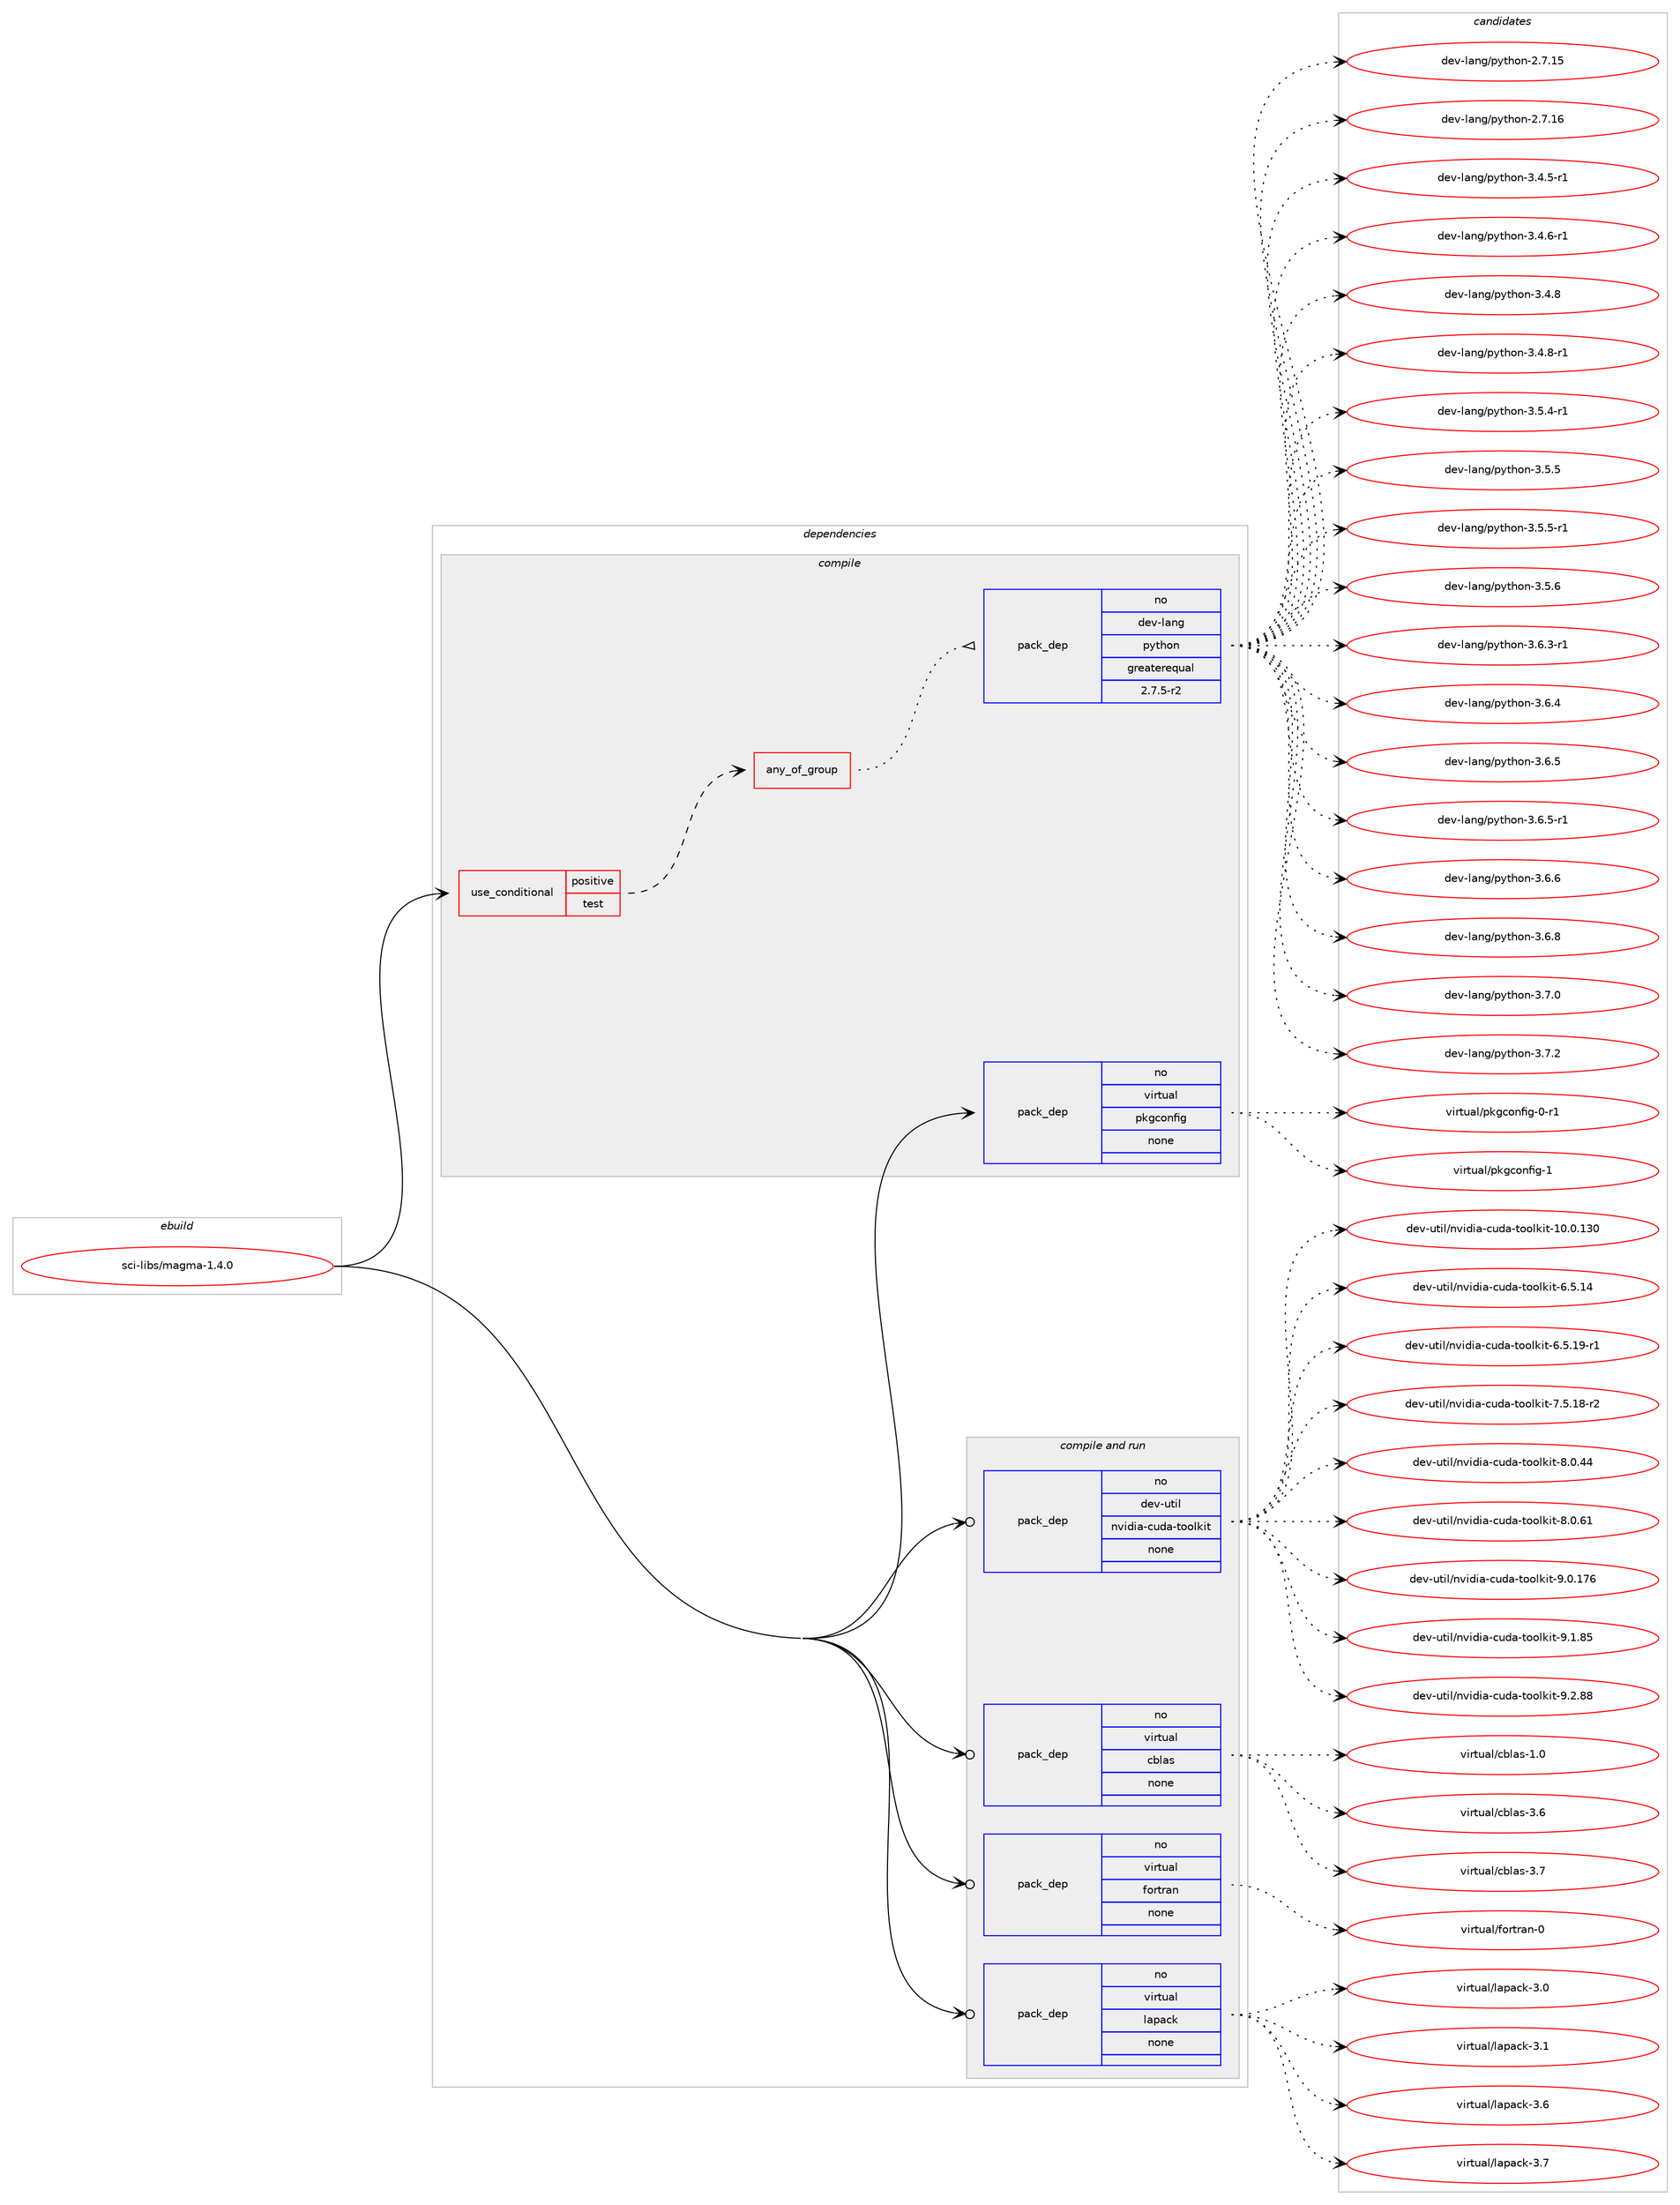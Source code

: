digraph prolog {

# *************
# Graph options
# *************

newrank=true;
concentrate=true;
compound=true;
graph [rankdir=LR,fontname=Helvetica,fontsize=10,ranksep=1.5];#, ranksep=2.5, nodesep=0.2];
edge  [arrowhead=vee];
node  [fontname=Helvetica,fontsize=10];

# **********
# The ebuild
# **********

subgraph cluster_leftcol {
color=gray;
rank=same;
label=<<i>ebuild</i>>;
id [label="sci-libs/magma-1.4.0", color=red, width=4, href="../sci-libs/magma-1.4.0.svg"];
}

# ****************
# The dependencies
# ****************

subgraph cluster_midcol {
color=gray;
label=<<i>dependencies</i>>;
subgraph cluster_compile {
fillcolor="#eeeeee";
style=filled;
label=<<i>compile</i>>;
subgraph cond453779 {
dependency1694954 [label=<<TABLE BORDER="0" CELLBORDER="1" CELLSPACING="0" CELLPADDING="4"><TR><TD ROWSPAN="3" CELLPADDING="10">use_conditional</TD></TR><TR><TD>positive</TD></TR><TR><TD>test</TD></TR></TABLE>>, shape=none, color=red];
subgraph any26938 {
dependency1694955 [label=<<TABLE BORDER="0" CELLBORDER="1" CELLSPACING="0" CELLPADDING="4"><TR><TD CELLPADDING="10">any_of_group</TD></TR></TABLE>>, shape=none, color=red];subgraph pack1213385 {
dependency1694956 [label=<<TABLE BORDER="0" CELLBORDER="1" CELLSPACING="0" CELLPADDING="4" WIDTH="220"><TR><TD ROWSPAN="6" CELLPADDING="30">pack_dep</TD></TR><TR><TD WIDTH="110">no</TD></TR><TR><TD>dev-lang</TD></TR><TR><TD>python</TD></TR><TR><TD>greaterequal</TD></TR><TR><TD>2.7.5-r2</TD></TR></TABLE>>, shape=none, color=blue];
}
dependency1694955:e -> dependency1694956:w [weight=20,style="dotted",arrowhead="oinv"];
}
dependency1694954:e -> dependency1694955:w [weight=20,style="dashed",arrowhead="vee"];
}
id:e -> dependency1694954:w [weight=20,style="solid",arrowhead="vee"];
subgraph pack1213386 {
dependency1694957 [label=<<TABLE BORDER="0" CELLBORDER="1" CELLSPACING="0" CELLPADDING="4" WIDTH="220"><TR><TD ROWSPAN="6" CELLPADDING="30">pack_dep</TD></TR><TR><TD WIDTH="110">no</TD></TR><TR><TD>virtual</TD></TR><TR><TD>pkgconfig</TD></TR><TR><TD>none</TD></TR><TR><TD></TD></TR></TABLE>>, shape=none, color=blue];
}
id:e -> dependency1694957:w [weight=20,style="solid",arrowhead="vee"];
}
subgraph cluster_compileandrun {
fillcolor="#eeeeee";
style=filled;
label=<<i>compile and run</i>>;
subgraph pack1213387 {
dependency1694958 [label=<<TABLE BORDER="0" CELLBORDER="1" CELLSPACING="0" CELLPADDING="4" WIDTH="220"><TR><TD ROWSPAN="6" CELLPADDING="30">pack_dep</TD></TR><TR><TD WIDTH="110">no</TD></TR><TR><TD>dev-util</TD></TR><TR><TD>nvidia-cuda-toolkit</TD></TR><TR><TD>none</TD></TR><TR><TD></TD></TR></TABLE>>, shape=none, color=blue];
}
id:e -> dependency1694958:w [weight=20,style="solid",arrowhead="odotvee"];
subgraph pack1213388 {
dependency1694959 [label=<<TABLE BORDER="0" CELLBORDER="1" CELLSPACING="0" CELLPADDING="4" WIDTH="220"><TR><TD ROWSPAN="6" CELLPADDING="30">pack_dep</TD></TR><TR><TD WIDTH="110">no</TD></TR><TR><TD>virtual</TD></TR><TR><TD>cblas</TD></TR><TR><TD>none</TD></TR><TR><TD></TD></TR></TABLE>>, shape=none, color=blue];
}
id:e -> dependency1694959:w [weight=20,style="solid",arrowhead="odotvee"];
subgraph pack1213389 {
dependency1694960 [label=<<TABLE BORDER="0" CELLBORDER="1" CELLSPACING="0" CELLPADDING="4" WIDTH="220"><TR><TD ROWSPAN="6" CELLPADDING="30">pack_dep</TD></TR><TR><TD WIDTH="110">no</TD></TR><TR><TD>virtual</TD></TR><TR><TD>fortran</TD></TR><TR><TD>none</TD></TR><TR><TD></TD></TR></TABLE>>, shape=none, color=blue];
}
id:e -> dependency1694960:w [weight=20,style="solid",arrowhead="odotvee"];
subgraph pack1213390 {
dependency1694961 [label=<<TABLE BORDER="0" CELLBORDER="1" CELLSPACING="0" CELLPADDING="4" WIDTH="220"><TR><TD ROWSPAN="6" CELLPADDING="30">pack_dep</TD></TR><TR><TD WIDTH="110">no</TD></TR><TR><TD>virtual</TD></TR><TR><TD>lapack</TD></TR><TR><TD>none</TD></TR><TR><TD></TD></TR></TABLE>>, shape=none, color=blue];
}
id:e -> dependency1694961:w [weight=20,style="solid",arrowhead="odotvee"];
}
subgraph cluster_run {
fillcolor="#eeeeee";
style=filled;
label=<<i>run</i>>;
}
}

# **************
# The candidates
# **************

subgraph cluster_choices {
rank=same;
color=gray;
label=<<i>candidates</i>>;

subgraph choice1213385 {
color=black;
nodesep=1;
choice10010111845108971101034711212111610411111045504655464953 [label="dev-lang/python-2.7.15", color=red, width=4,href="../dev-lang/python-2.7.15.svg"];
choice10010111845108971101034711212111610411111045504655464954 [label="dev-lang/python-2.7.16", color=red, width=4,href="../dev-lang/python-2.7.16.svg"];
choice1001011184510897110103471121211161041111104551465246534511449 [label="dev-lang/python-3.4.5-r1", color=red, width=4,href="../dev-lang/python-3.4.5-r1.svg"];
choice1001011184510897110103471121211161041111104551465246544511449 [label="dev-lang/python-3.4.6-r1", color=red, width=4,href="../dev-lang/python-3.4.6-r1.svg"];
choice100101118451089711010347112121116104111110455146524656 [label="dev-lang/python-3.4.8", color=red, width=4,href="../dev-lang/python-3.4.8.svg"];
choice1001011184510897110103471121211161041111104551465246564511449 [label="dev-lang/python-3.4.8-r1", color=red, width=4,href="../dev-lang/python-3.4.8-r1.svg"];
choice1001011184510897110103471121211161041111104551465346524511449 [label="dev-lang/python-3.5.4-r1", color=red, width=4,href="../dev-lang/python-3.5.4-r1.svg"];
choice100101118451089711010347112121116104111110455146534653 [label="dev-lang/python-3.5.5", color=red, width=4,href="../dev-lang/python-3.5.5.svg"];
choice1001011184510897110103471121211161041111104551465346534511449 [label="dev-lang/python-3.5.5-r1", color=red, width=4,href="../dev-lang/python-3.5.5-r1.svg"];
choice100101118451089711010347112121116104111110455146534654 [label="dev-lang/python-3.5.6", color=red, width=4,href="../dev-lang/python-3.5.6.svg"];
choice1001011184510897110103471121211161041111104551465446514511449 [label="dev-lang/python-3.6.3-r1", color=red, width=4,href="../dev-lang/python-3.6.3-r1.svg"];
choice100101118451089711010347112121116104111110455146544652 [label="dev-lang/python-3.6.4", color=red, width=4,href="../dev-lang/python-3.6.4.svg"];
choice100101118451089711010347112121116104111110455146544653 [label="dev-lang/python-3.6.5", color=red, width=4,href="../dev-lang/python-3.6.5.svg"];
choice1001011184510897110103471121211161041111104551465446534511449 [label="dev-lang/python-3.6.5-r1", color=red, width=4,href="../dev-lang/python-3.6.5-r1.svg"];
choice100101118451089711010347112121116104111110455146544654 [label="dev-lang/python-3.6.6", color=red, width=4,href="../dev-lang/python-3.6.6.svg"];
choice100101118451089711010347112121116104111110455146544656 [label="dev-lang/python-3.6.8", color=red, width=4,href="../dev-lang/python-3.6.8.svg"];
choice100101118451089711010347112121116104111110455146554648 [label="dev-lang/python-3.7.0", color=red, width=4,href="../dev-lang/python-3.7.0.svg"];
choice100101118451089711010347112121116104111110455146554650 [label="dev-lang/python-3.7.2", color=red, width=4,href="../dev-lang/python-3.7.2.svg"];
dependency1694956:e -> choice10010111845108971101034711212111610411111045504655464953:w [style=dotted,weight="100"];
dependency1694956:e -> choice10010111845108971101034711212111610411111045504655464954:w [style=dotted,weight="100"];
dependency1694956:e -> choice1001011184510897110103471121211161041111104551465246534511449:w [style=dotted,weight="100"];
dependency1694956:e -> choice1001011184510897110103471121211161041111104551465246544511449:w [style=dotted,weight="100"];
dependency1694956:e -> choice100101118451089711010347112121116104111110455146524656:w [style=dotted,weight="100"];
dependency1694956:e -> choice1001011184510897110103471121211161041111104551465246564511449:w [style=dotted,weight="100"];
dependency1694956:e -> choice1001011184510897110103471121211161041111104551465346524511449:w [style=dotted,weight="100"];
dependency1694956:e -> choice100101118451089711010347112121116104111110455146534653:w [style=dotted,weight="100"];
dependency1694956:e -> choice1001011184510897110103471121211161041111104551465346534511449:w [style=dotted,weight="100"];
dependency1694956:e -> choice100101118451089711010347112121116104111110455146534654:w [style=dotted,weight="100"];
dependency1694956:e -> choice1001011184510897110103471121211161041111104551465446514511449:w [style=dotted,weight="100"];
dependency1694956:e -> choice100101118451089711010347112121116104111110455146544652:w [style=dotted,weight="100"];
dependency1694956:e -> choice100101118451089711010347112121116104111110455146544653:w [style=dotted,weight="100"];
dependency1694956:e -> choice1001011184510897110103471121211161041111104551465446534511449:w [style=dotted,weight="100"];
dependency1694956:e -> choice100101118451089711010347112121116104111110455146544654:w [style=dotted,weight="100"];
dependency1694956:e -> choice100101118451089711010347112121116104111110455146544656:w [style=dotted,weight="100"];
dependency1694956:e -> choice100101118451089711010347112121116104111110455146554648:w [style=dotted,weight="100"];
dependency1694956:e -> choice100101118451089711010347112121116104111110455146554650:w [style=dotted,weight="100"];
}
subgraph choice1213386 {
color=black;
nodesep=1;
choice11810511411611797108471121071039911111010210510345484511449 [label="virtual/pkgconfig-0-r1", color=red, width=4,href="../virtual/pkgconfig-0-r1.svg"];
choice1181051141161179710847112107103991111101021051034549 [label="virtual/pkgconfig-1", color=red, width=4,href="../virtual/pkgconfig-1.svg"];
dependency1694957:e -> choice11810511411611797108471121071039911111010210510345484511449:w [style=dotted,weight="100"];
dependency1694957:e -> choice1181051141161179710847112107103991111101021051034549:w [style=dotted,weight="100"];
}
subgraph choice1213387 {
color=black;
nodesep=1;
choice10010111845117116105108471101181051001059745991171009745116111111108107105116454948464846495148 [label="dev-util/nvidia-cuda-toolkit-10.0.130", color=red, width=4,href="../dev-util/nvidia-cuda-toolkit-10.0.130.svg"];
choice1001011184511711610510847110118105100105974599117100974511611111110810710511645544653464952 [label="dev-util/nvidia-cuda-toolkit-6.5.14", color=red, width=4,href="../dev-util/nvidia-cuda-toolkit-6.5.14.svg"];
choice10010111845117116105108471101181051001059745991171009745116111111108107105116455446534649574511449 [label="dev-util/nvidia-cuda-toolkit-6.5.19-r1", color=red, width=4,href="../dev-util/nvidia-cuda-toolkit-6.5.19-r1.svg"];
choice10010111845117116105108471101181051001059745991171009745116111111108107105116455546534649564511450 [label="dev-util/nvidia-cuda-toolkit-7.5.18-r2", color=red, width=4,href="../dev-util/nvidia-cuda-toolkit-7.5.18-r2.svg"];
choice1001011184511711610510847110118105100105974599117100974511611111110810710511645564648465252 [label="dev-util/nvidia-cuda-toolkit-8.0.44", color=red, width=4,href="../dev-util/nvidia-cuda-toolkit-8.0.44.svg"];
choice1001011184511711610510847110118105100105974599117100974511611111110810710511645564648465449 [label="dev-util/nvidia-cuda-toolkit-8.0.61", color=red, width=4,href="../dev-util/nvidia-cuda-toolkit-8.0.61.svg"];
choice100101118451171161051084711011810510010597459911710097451161111111081071051164557464846495554 [label="dev-util/nvidia-cuda-toolkit-9.0.176", color=red, width=4,href="../dev-util/nvidia-cuda-toolkit-9.0.176.svg"];
choice1001011184511711610510847110118105100105974599117100974511611111110810710511645574649465653 [label="dev-util/nvidia-cuda-toolkit-9.1.85", color=red, width=4,href="../dev-util/nvidia-cuda-toolkit-9.1.85.svg"];
choice1001011184511711610510847110118105100105974599117100974511611111110810710511645574650465656 [label="dev-util/nvidia-cuda-toolkit-9.2.88", color=red, width=4,href="../dev-util/nvidia-cuda-toolkit-9.2.88.svg"];
dependency1694958:e -> choice10010111845117116105108471101181051001059745991171009745116111111108107105116454948464846495148:w [style=dotted,weight="100"];
dependency1694958:e -> choice1001011184511711610510847110118105100105974599117100974511611111110810710511645544653464952:w [style=dotted,weight="100"];
dependency1694958:e -> choice10010111845117116105108471101181051001059745991171009745116111111108107105116455446534649574511449:w [style=dotted,weight="100"];
dependency1694958:e -> choice10010111845117116105108471101181051001059745991171009745116111111108107105116455546534649564511450:w [style=dotted,weight="100"];
dependency1694958:e -> choice1001011184511711610510847110118105100105974599117100974511611111110810710511645564648465252:w [style=dotted,weight="100"];
dependency1694958:e -> choice1001011184511711610510847110118105100105974599117100974511611111110810710511645564648465449:w [style=dotted,weight="100"];
dependency1694958:e -> choice100101118451171161051084711011810510010597459911710097451161111111081071051164557464846495554:w [style=dotted,weight="100"];
dependency1694958:e -> choice1001011184511711610510847110118105100105974599117100974511611111110810710511645574649465653:w [style=dotted,weight="100"];
dependency1694958:e -> choice1001011184511711610510847110118105100105974599117100974511611111110810710511645574650465656:w [style=dotted,weight="100"];
}
subgraph choice1213388 {
color=black;
nodesep=1;
choice118105114116117971084799981089711545494648 [label="virtual/cblas-1.0", color=red, width=4,href="../virtual/cblas-1.0.svg"];
choice118105114116117971084799981089711545514654 [label="virtual/cblas-3.6", color=red, width=4,href="../virtual/cblas-3.6.svg"];
choice118105114116117971084799981089711545514655 [label="virtual/cblas-3.7", color=red, width=4,href="../virtual/cblas-3.7.svg"];
dependency1694959:e -> choice118105114116117971084799981089711545494648:w [style=dotted,weight="100"];
dependency1694959:e -> choice118105114116117971084799981089711545514654:w [style=dotted,weight="100"];
dependency1694959:e -> choice118105114116117971084799981089711545514655:w [style=dotted,weight="100"];
}
subgraph choice1213389 {
color=black;
nodesep=1;
choice1181051141161179710847102111114116114971104548 [label="virtual/fortran-0", color=red, width=4,href="../virtual/fortran-0.svg"];
dependency1694960:e -> choice1181051141161179710847102111114116114971104548:w [style=dotted,weight="100"];
}
subgraph choice1213390 {
color=black;
nodesep=1;
choice118105114116117971084710897112979910745514648 [label="virtual/lapack-3.0", color=red, width=4,href="../virtual/lapack-3.0.svg"];
choice118105114116117971084710897112979910745514649 [label="virtual/lapack-3.1", color=red, width=4,href="../virtual/lapack-3.1.svg"];
choice118105114116117971084710897112979910745514654 [label="virtual/lapack-3.6", color=red, width=4,href="../virtual/lapack-3.6.svg"];
choice118105114116117971084710897112979910745514655 [label="virtual/lapack-3.7", color=red, width=4,href="../virtual/lapack-3.7.svg"];
dependency1694961:e -> choice118105114116117971084710897112979910745514648:w [style=dotted,weight="100"];
dependency1694961:e -> choice118105114116117971084710897112979910745514649:w [style=dotted,weight="100"];
dependency1694961:e -> choice118105114116117971084710897112979910745514654:w [style=dotted,weight="100"];
dependency1694961:e -> choice118105114116117971084710897112979910745514655:w [style=dotted,weight="100"];
}
}

}

